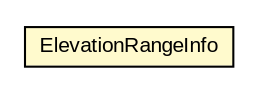 #!/usr/local/bin/dot
#
# Class diagram 
# Generated by UMLGraph version R5_6-24-gf6e263 (http://www.umlgraph.org/)
#

digraph G {
	edge [fontname="arial",fontsize=10,labelfontname="arial",labelfontsize=10];
	node [fontname="arial",fontsize=10,shape=plaintext];
	nodesep=0.25;
	ranksep=0.5;
	// edu.arizona.biosemantics.semanticmarkup.markupelement.elevation.transform.ElevationTransformer.ElevationRangeInfo
	c64231 [label=<<table title="edu.arizona.biosemantics.semanticmarkup.markupelement.elevation.transform.ElevationTransformer.ElevationRangeInfo" border="0" cellborder="1" cellspacing="0" cellpadding="2" port="p" bgcolor="lemonChiffon" href="./ElevationTransformer.ElevationRangeInfo.html">
		<tr><td><table border="0" cellspacing="0" cellpadding="1">
<tr><td align="center" balign="center"> ElevationRangeInfo </td></tr>
		</table></td></tr>
		</table>>, URL="./ElevationTransformer.ElevationRangeInfo.html", fontname="arial", fontcolor="black", fontsize=10.0];
}


